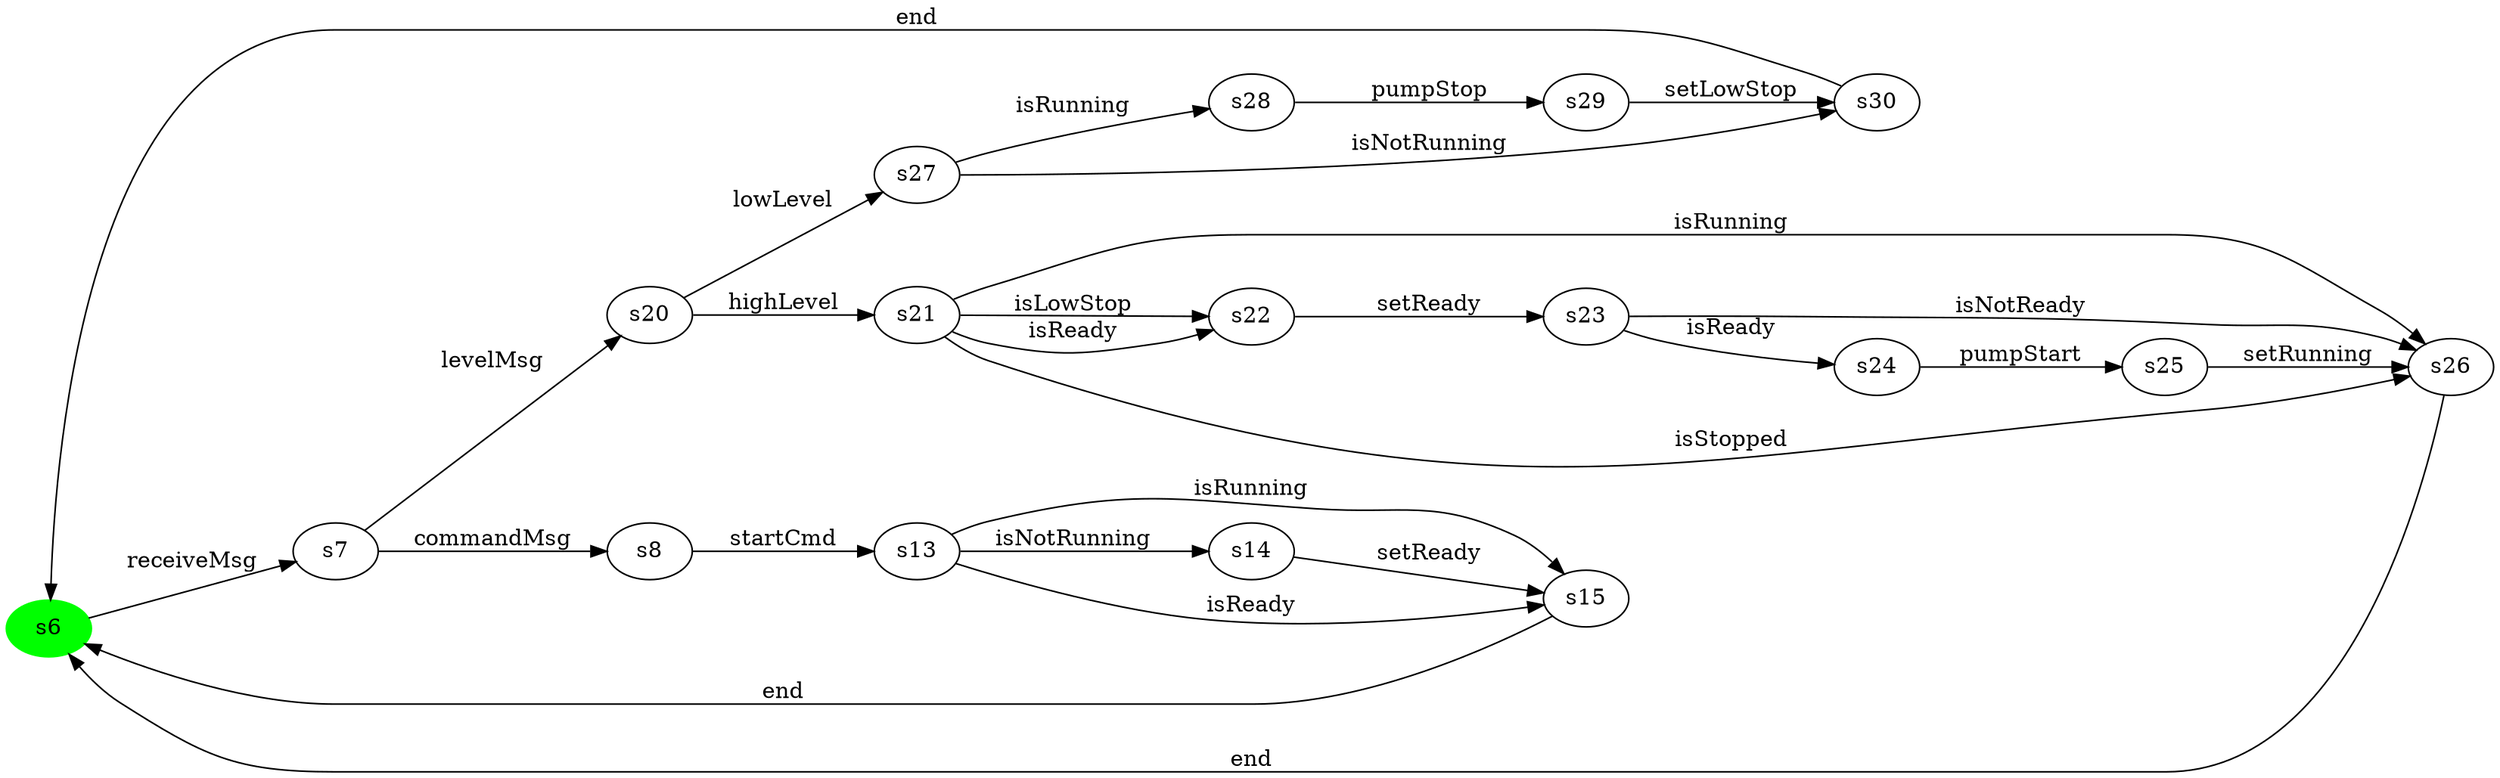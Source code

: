 digraph G {
rankdir=LR;
state0[ label = "s6", style=filled, color=green ];
state0 -> state1 [ label=" receiveMsg " ];
state1 [ label = "s7" ];
state1 -> state2 [ label=" commandMsg " ];
state1 -> state3 [ label=" levelMsg " ];
state2 [ label = "s8" ];
state2 -> state4 [ label=" startCmd " ];
state3 [ label = "s20" ];
state3 -> state5 [ label=" highLevel " ];
state3 -> state6 [ label=" lowLevel " ];
state7 [ label = "s30" ];
state7 -> state0 [ label=" end " ];
state8 [ label = "s22" ];
state8 -> state9 [ label=" setReady " ];
state5 [ label = "s21" ];
state5 -> state8 [ label=" isReady " ];
state5 -> state8 [ label=" isLowStop " ];
state5 -> state10 [ label=" isStopped " ];
state5 -> state10 [ label=" isRunning " ];
state4 [ label = "s13" ];
state4 -> state11 [ label=" isNotRunning " ];
state4 -> state12 [ label=" isReady " ];
state4 -> state12 [ label=" isRunning " ];
state13 [ label = "s24" ];
state13 -> state14 [ label=" pumpStart " ];
state9 [ label = "s23" ];
state9 -> state13 [ label=" isReady " ];
state9 -> state10 [ label=" isNotReady " ];
state12 [ label = "s15" ];
state12 -> state0 [ label=" end " ];
state10 [ label = "s26" ];
state10 -> state0 [ label=" end " ];
state11 [ label = "s14" ];
state11 -> state12 [ label=" setReady " ];
state14 [ label = "s25" ];
state14 -> state10 [ label=" setRunning " ];
state15 [ label = "s28" ];
state15 -> state16 [ label=" pumpStop " ];
state6 [ label = "s27" ];
state6 -> state15 [ label=" isRunning " ];
state6 -> state7 [ label=" isNotRunning " ];
state16 [ label = "s29" ];
state16 -> state7 [ label=" setLowStop " ];
}
